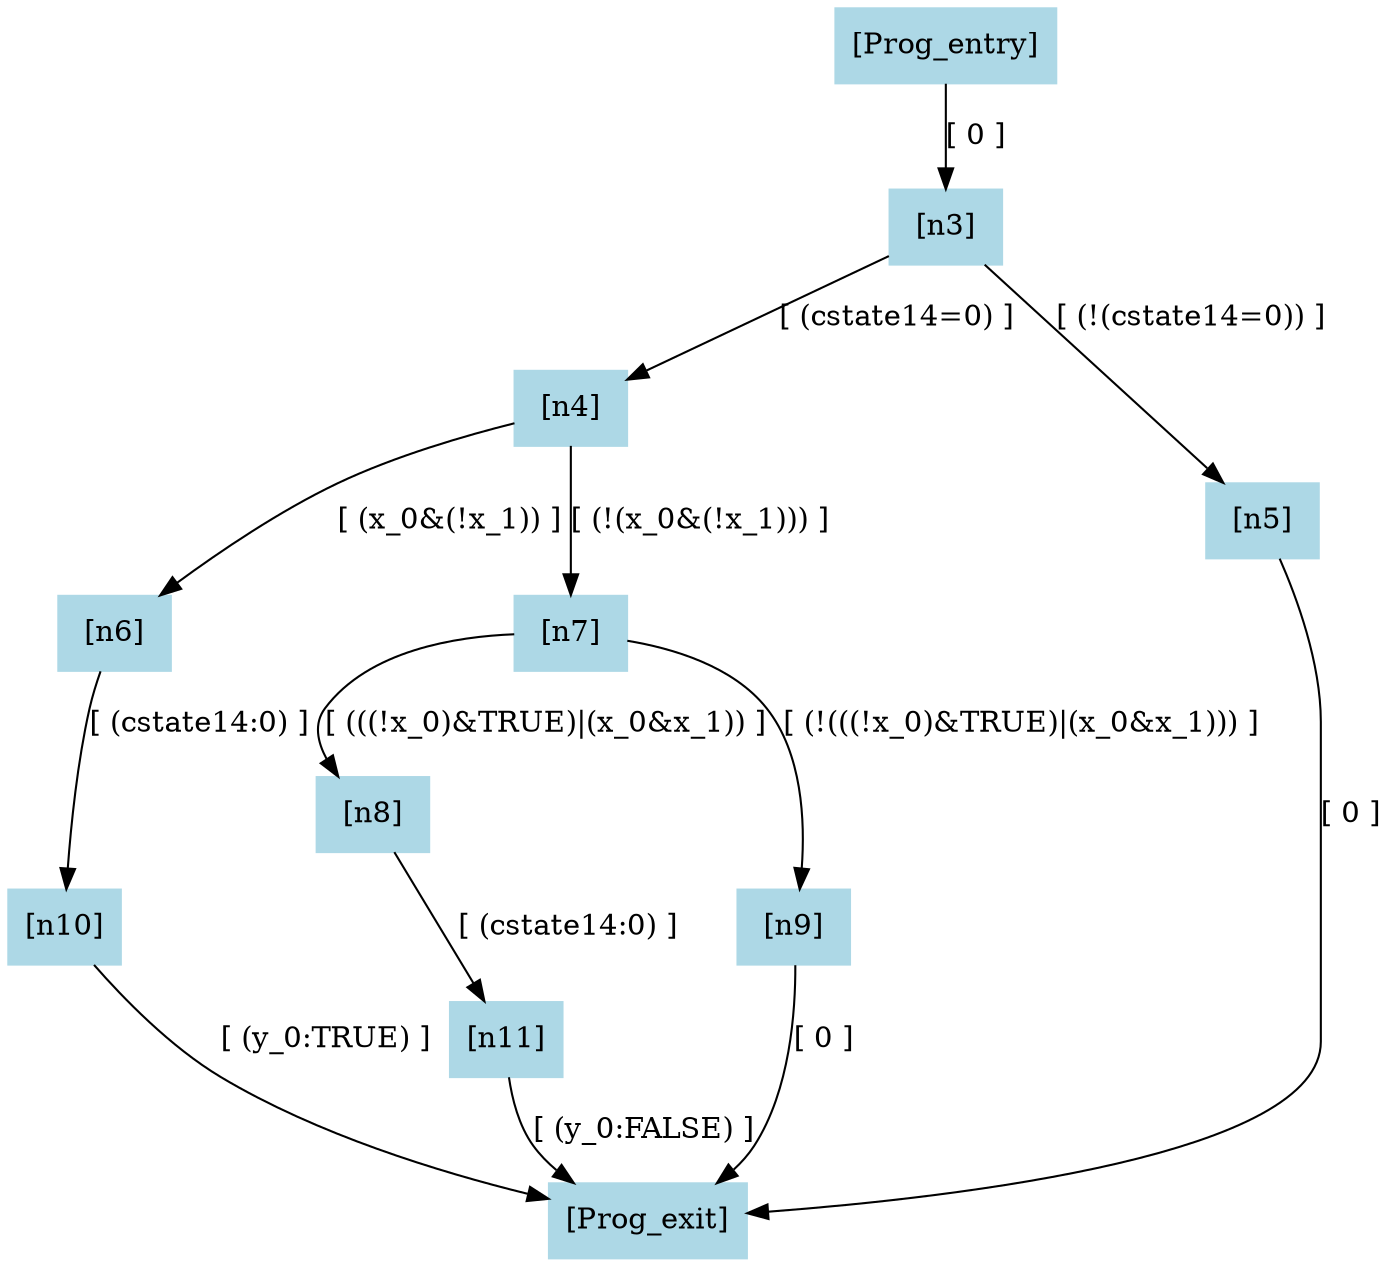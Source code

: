 digraph "Prog" {
"[Prog_entry]" [label="[Prog_entry]", color=lightblue,style=filled,shape=box]
"[n3]" [label="[n3]", color=lightblue,style=filled,shape=box]
"[n4]" [label="[n4]", color=lightblue,style=filled,shape=box]
"[n5]" [label="[n5]", color=lightblue,style=filled,shape=box]
"[n6]" [label="[n6]", color=lightblue,style=filled,shape=box]
"[n7]" [label="[n7]", color=lightblue,style=filled,shape=box]
"[n8]" [label="[n8]", color=lightblue,style=filled,shape=box]
"[n9]" [label="[n9]", color=lightblue,style=filled,shape=box]
"[n10]" [label="[n10]", color=lightblue,style=filled,shape=box]
"[n11]" [label="[n11]", color=lightblue,style=filled,shape=box]
"[Prog_exit]" [label="[Prog_exit]", color=lightblue,style=filled,shape=box]
"[Prog_entry]" -> "[n3]" [label="[ 0 ]",color=black]
"[n3]" -> "[n4]" [label="[ (cstate14=0) ]",color=black]
"[n3]" -> "[n5]" [label="[ (!(cstate14=0)) ]",color=black]
"[n5]" -> "[Prog_exit]" [label="[ 0 ]",color=black]
"[n4]" -> "[n6]" [label="[ (x_0&(!x_1)) ]",color=black]
"[n4]" -> "[n7]" [label="[ (!(x_0&(!x_1))) ]",color=black]
"[n7]" -> "[n8]" [label="[ (((!x_0)&TRUE)|(x_0&x_1)) ]",color=black]
"[n7]" -> "[n9]" [label="[ (!(((!x_0)&TRUE)|(x_0&x_1))) ]",color=black]
"[n9]" -> "[Prog_exit]" [label="[ 0 ]",color=black]
"[n6]" -> "[n10]" [label="[ (cstate14:0) ]",color=black]
"[n10]" -> "[Prog_exit]" [label="[ (y_0:TRUE) ]",color=black]
"[n8]" -> "[n11]" [label="[ (cstate14:0) ]",color=black]
"[n11]" -> "[Prog_exit]" [label="[ (y_0:FALSE) ]",color=black]
}
